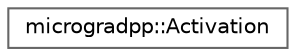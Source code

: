 digraph "Graphical Class Hierarchy"
{
 // LATEX_PDF_SIZE
  bgcolor="transparent";
  edge [fontname=Helvetica,fontsize=10,labelfontname=Helvetica,labelfontsize=10];
  node [fontname=Helvetica,fontsize=10,shape=box,height=0.2,width=0.4];
  rankdir="LR";
  Node0 [id="Node000000",label="microgradpp::Activation",height=0.2,width=0.4,color="grey40", fillcolor="white", style="filled",URL="$classmicrogradpp_1_1_activation.html",tooltip=" "];
}
